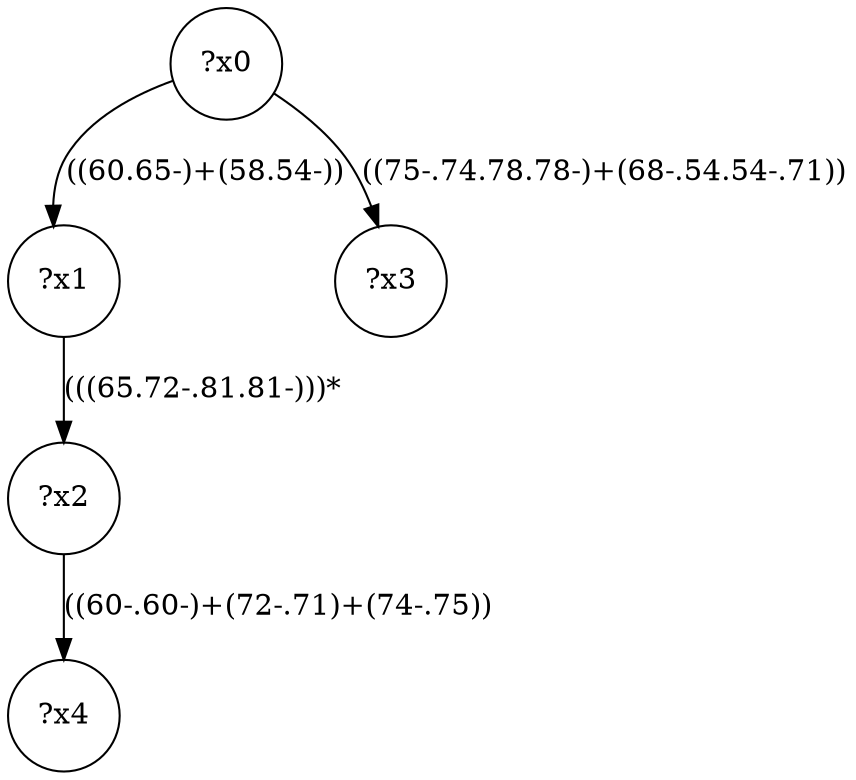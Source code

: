 digraph g {
	x0 [shape=circle, label="?x0"];
	x1 [shape=circle, label="?x1"];
	x0 -> x1 [label="((60.65-)+(58.54-))"];
	x2 [shape=circle, label="?x2"];
	x1 -> x2 [label="(((65.72-.81.81-)))*"];
	x3 [shape=circle, label="?x3"];
	x0 -> x3 [label="((75-.74.78.78-)+(68-.54.54-.71))"];
	x4 [shape=circle, label="?x4"];
	x2 -> x4 [label="((60-.60-)+(72-.71)+(74-.75))"];
}
